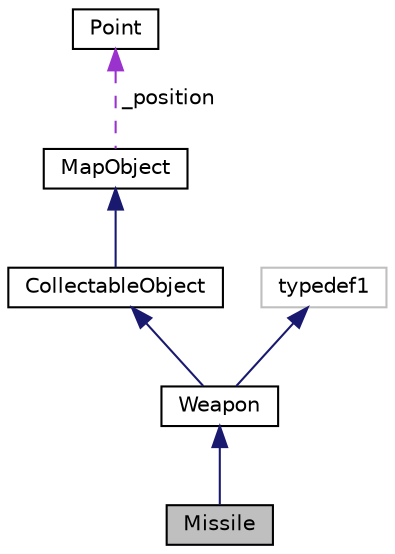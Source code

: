 digraph "Missile"
{
  edge [fontname="Helvetica",fontsize="10",labelfontname="Helvetica",labelfontsize="10"];
  node [fontname="Helvetica",fontsize="10",shape=record];
  Node5 [label="Missile",height=0.2,width=0.4,color="black", fillcolor="grey75", style="filled", fontcolor="black"];
  Node6 -> Node5 [dir="back",color="midnightblue",fontsize="10",style="solid",fontname="Helvetica"];
  Node6 [label="Weapon",height=0.2,width=0.4,color="black", fillcolor="white", style="filled",URL="$class_weapon.html"];
  Node7 -> Node6 [dir="back",color="midnightblue",fontsize="10",style="solid",fontname="Helvetica"];
  Node7 [label="CollectableObject",height=0.2,width=0.4,color="black", fillcolor="white", style="filled",URL="$class_collectable_object.html"];
  Node8 -> Node7 [dir="back",color="midnightblue",fontsize="10",style="solid",fontname="Helvetica"];
  Node8 [label="MapObject",height=0.2,width=0.4,color="black", fillcolor="white", style="filled",URL="$class_map_object.html"];
  Node9 -> Node8 [dir="back",color="darkorchid3",fontsize="10",style="dashed",label=" _position" ,fontname="Helvetica"];
  Node9 [label="Point",height=0.2,width=0.4,color="black", fillcolor="white", style="filled",URL="$class_point.html"];
  Node10 -> Node6 [dir="back",color="midnightblue",fontsize="10",style="solid",fontname="Helvetica"];
  Node10 [label="typedef1",height=0.2,width=0.4,color="grey75", fillcolor="white", style="filled"];
}
